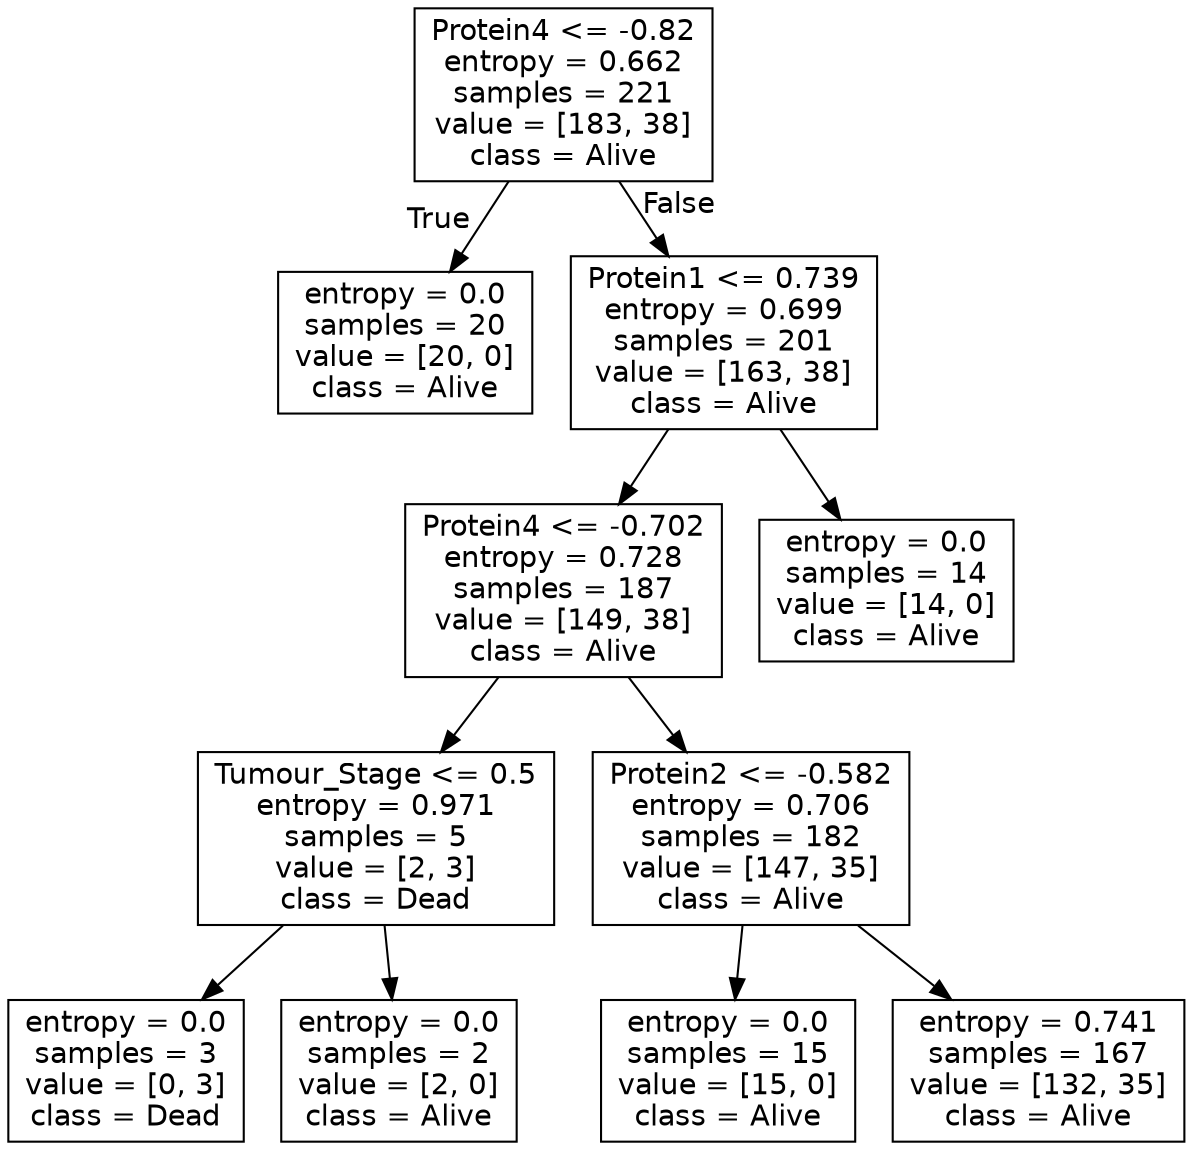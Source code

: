 digraph Tree {
node [shape=box, fontname="helvetica"] ;
edge [fontname="helvetica"] ;
0 [label="Protein4 <= -0.82\nentropy = 0.662\nsamples = 221\nvalue = [183, 38]\nclass = Alive"] ;
1 [label="entropy = 0.0\nsamples = 20\nvalue = [20, 0]\nclass = Alive"] ;
0 -> 1 [labeldistance=2.5, labelangle=45, headlabel="True"] ;
2 [label="Protein1 <= 0.739\nentropy = 0.699\nsamples = 201\nvalue = [163, 38]\nclass = Alive"] ;
0 -> 2 [labeldistance=2.5, labelangle=-45, headlabel="False"] ;
3 [label="Protein4 <= -0.702\nentropy = 0.728\nsamples = 187\nvalue = [149, 38]\nclass = Alive"] ;
2 -> 3 ;
4 [label="Tumour_Stage <= 0.5\nentropy = 0.971\nsamples = 5\nvalue = [2, 3]\nclass = Dead"] ;
3 -> 4 ;
5 [label="entropy = 0.0\nsamples = 3\nvalue = [0, 3]\nclass = Dead"] ;
4 -> 5 ;
6 [label="entropy = 0.0\nsamples = 2\nvalue = [2, 0]\nclass = Alive"] ;
4 -> 6 ;
7 [label="Protein2 <= -0.582\nentropy = 0.706\nsamples = 182\nvalue = [147, 35]\nclass = Alive"] ;
3 -> 7 ;
8 [label="entropy = 0.0\nsamples = 15\nvalue = [15, 0]\nclass = Alive"] ;
7 -> 8 ;
9 [label="entropy = 0.741\nsamples = 167\nvalue = [132, 35]\nclass = Alive"] ;
7 -> 9 ;
10 [label="entropy = 0.0\nsamples = 14\nvalue = [14, 0]\nclass = Alive"] ;
2 -> 10 ;
}